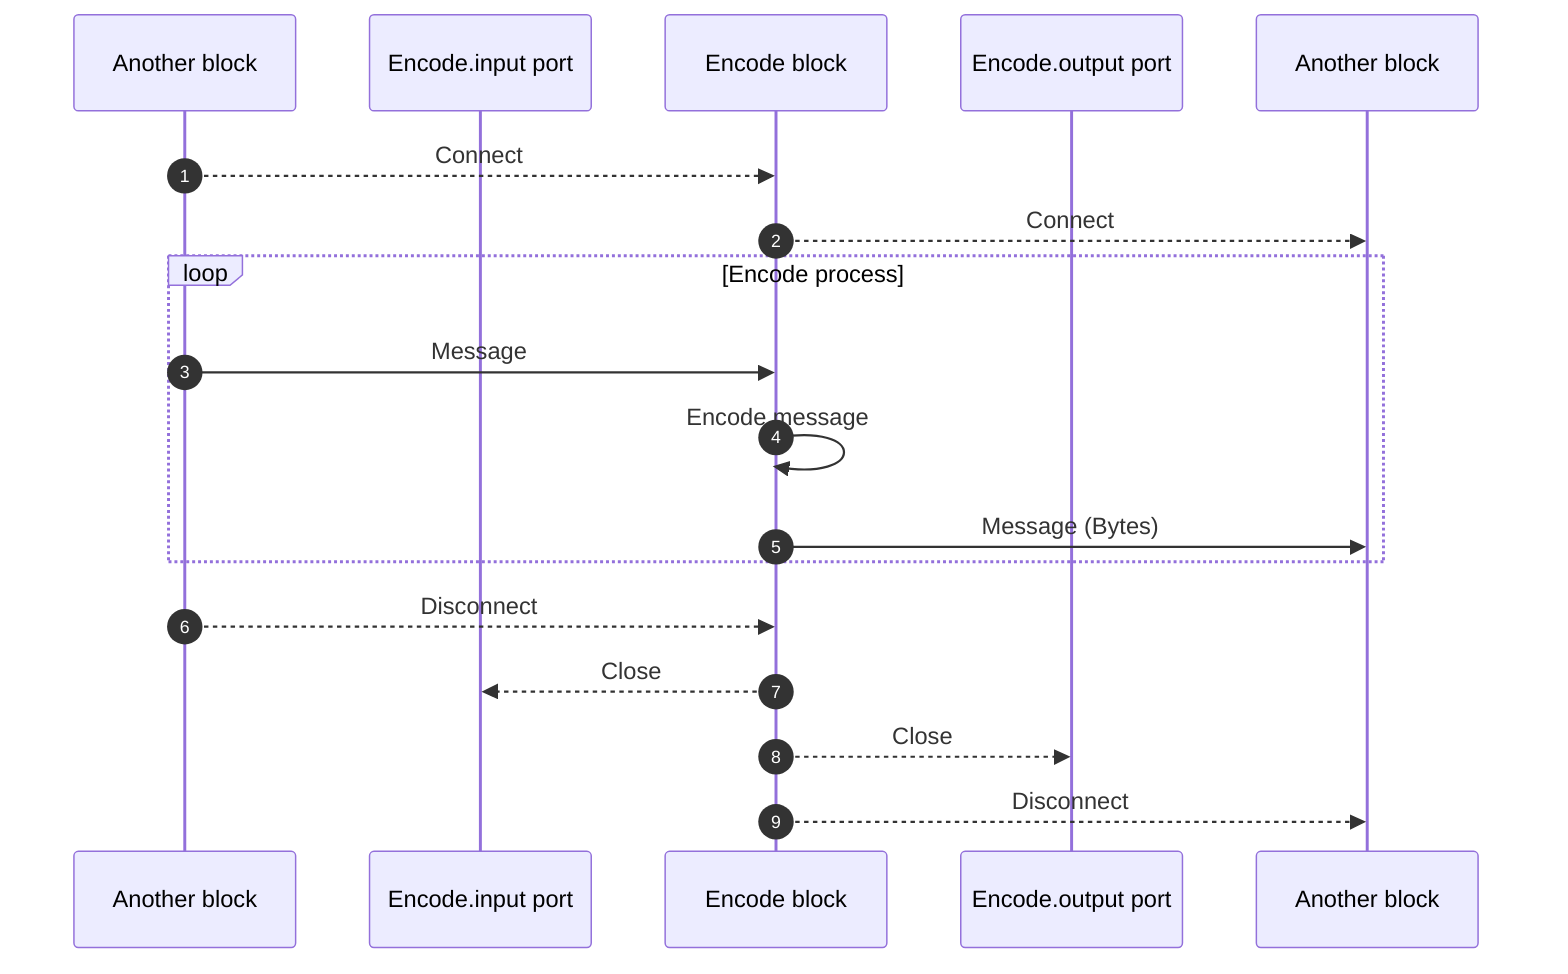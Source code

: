 sequenceDiagram
    autonumber
    participant BlockA as Another block
    participant Encode.input as Encode.input port
    participant Encode as Encode block
    participant Encode.output as Encode.output port
    participant BlockB as Another block

    BlockA-->>Encode: Connect
    Encode-->>BlockB: Connect

    loop Encode process
        BlockA->>Encode: Message
        Encode->>Encode: Encode message
        Encode->>BlockB: Message (Bytes)
    end

    BlockA-->>Encode: Disconnect
    Encode-->>Encode.input: Close
    Encode-->>Encode.output: Close
    Encode-->>BlockB: Disconnect